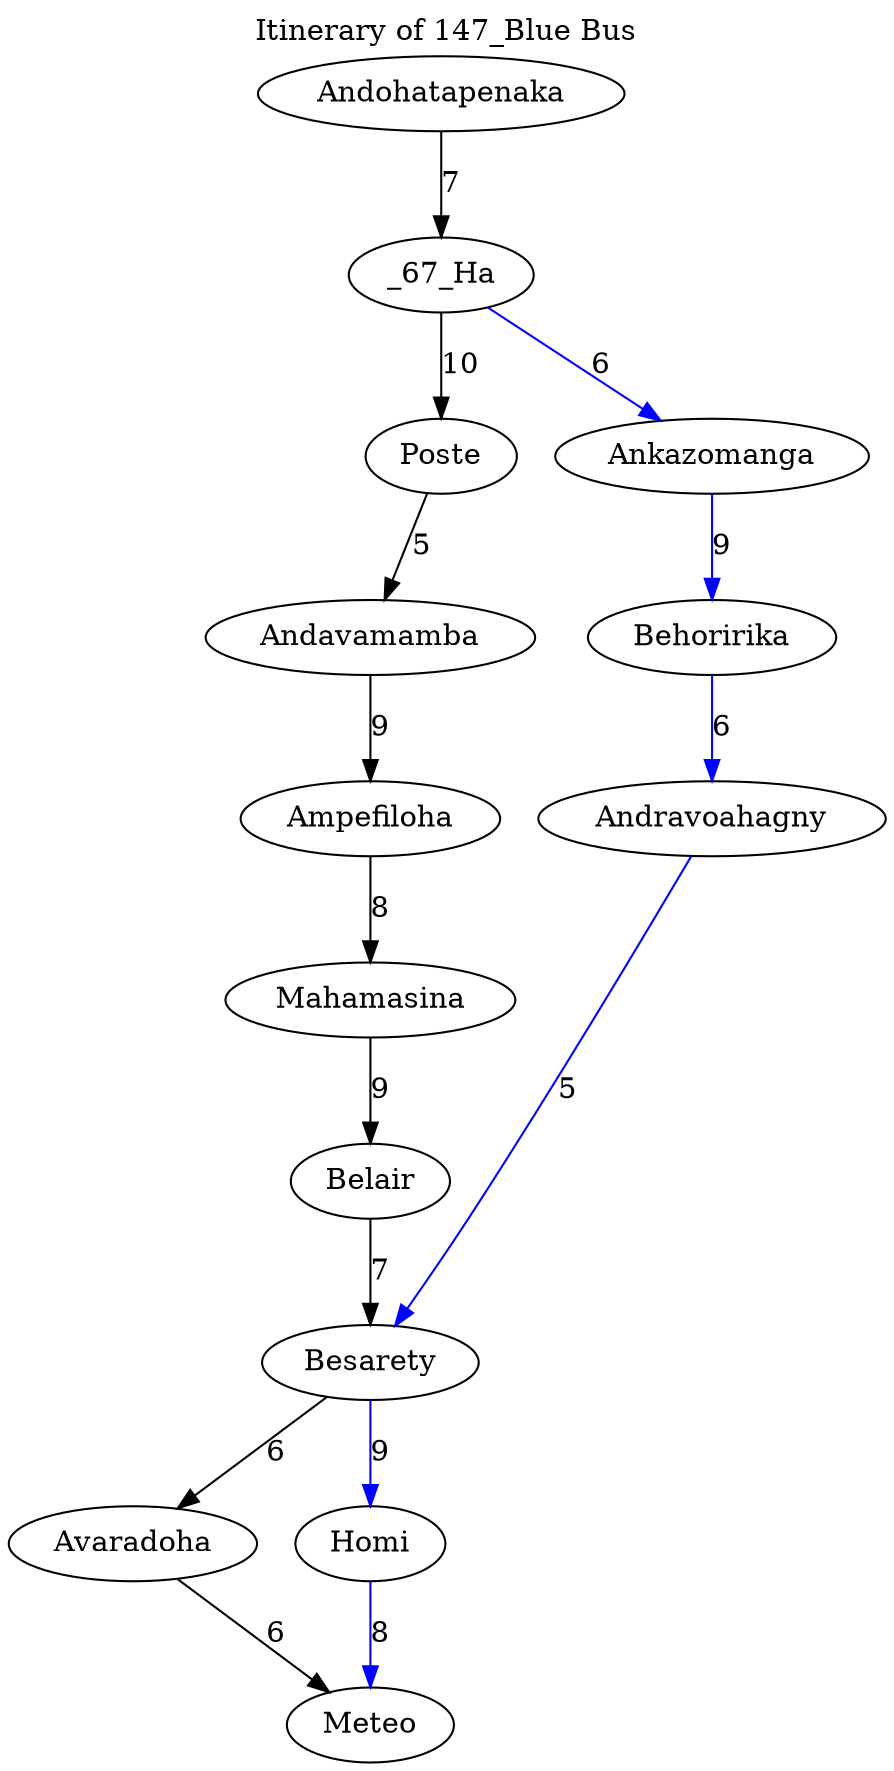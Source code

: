digraph G {
	labelloc="t"	label="Itinerary of 147_Blue Bus"	Andavamamba -> Ampefiloha [weight=9, label="9"];
	Ampefiloha -> Mahamasina [weight=8, label="8"];
	_67_Ha -> Poste [weight=10, label="10"];
	Andohatapenaka -> _67_Ha [weight=7, label="7"];
	Mahamasina -> Belair [weight=9, label="9"];
	Ankazomanga -> Behoririka [color="blue", weight=9, label="9"];
	Andravoahagny -> Besarety [color="blue", weight=5, label="5"];
	Besarety -> Avaradoha [weight=6, label="6"];
	Homi -> Meteo [color="blue", weight=8, label="8"];
	Besarety -> Homi [color="blue", weight=9, label="9"];
	Poste -> Andavamamba [weight=5, label="5"];
	_67_Ha -> Ankazomanga [color="blue", weight=6, label="6"];
	Behoririka -> Andravoahagny [color="blue", weight=6, label="6"];
	Belair -> Besarety [weight=7, label="7"];
	Avaradoha -> Meteo [weight=6, label="6"];
}